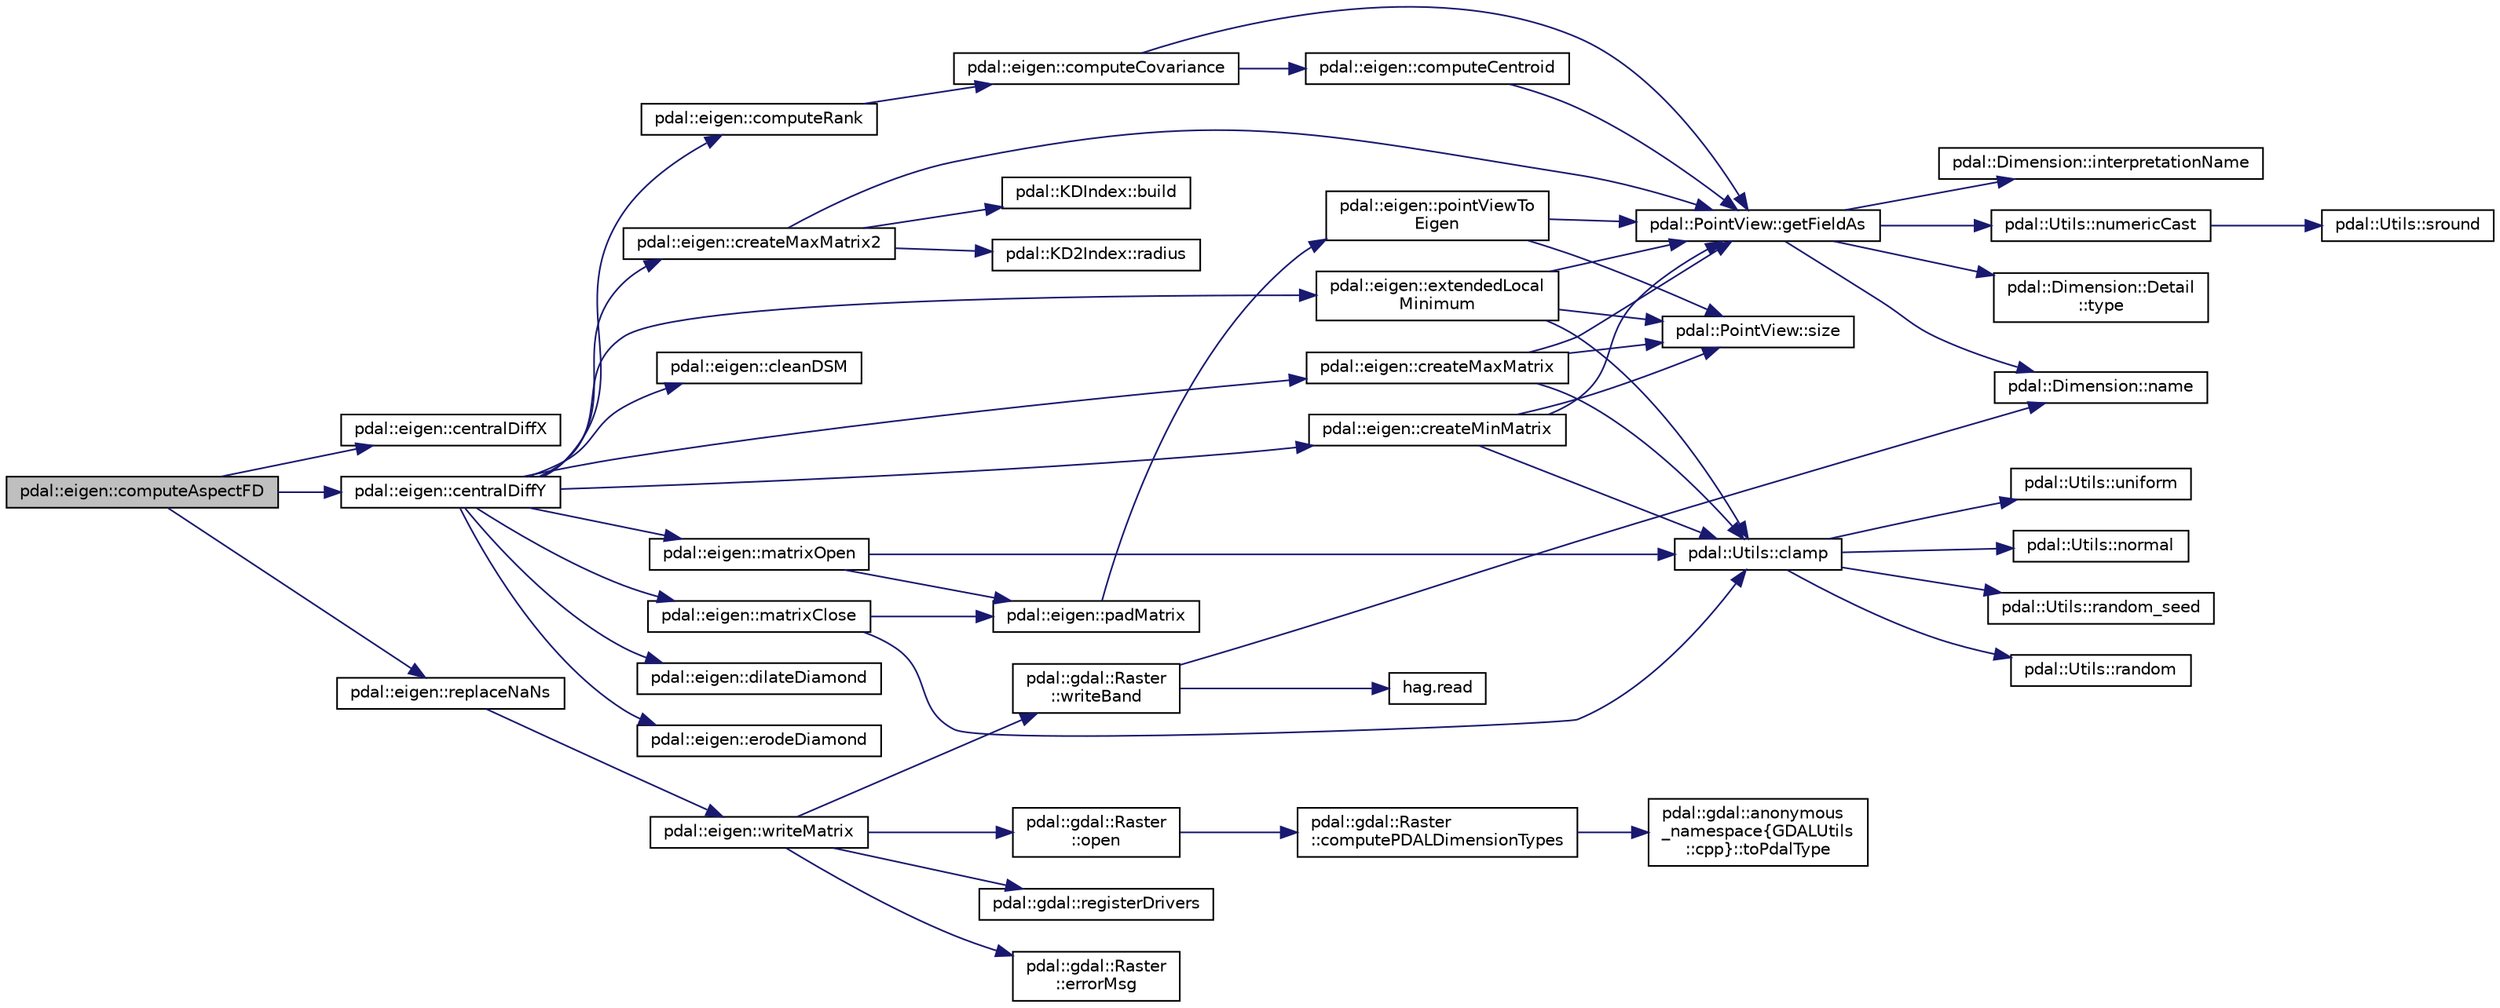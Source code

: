 digraph "pdal::eigen::computeAspectFD"
{
  edge [fontname="Helvetica",fontsize="10",labelfontname="Helvetica",labelfontsize="10"];
  node [fontname="Helvetica",fontsize="10",shape=record];
  rankdir="LR";
  Node1 [label="pdal::eigen::computeAspectFD",height=0.2,width=0.4,color="black", fillcolor="grey75", style="filled", fontcolor="black"];
  Node1 -> Node2 [color="midnightblue",fontsize="10",style="solid",fontname="Helvetica"];
  Node2 [label="pdal::eigen::centralDiffX",height=0.2,width=0.4,color="black", fillcolor="white", style="filled",URL="$namespacepdal_1_1eigen.html#a9d2898f01e56d3058c9288d32754c6c9"];
  Node1 -> Node3 [color="midnightblue",fontsize="10",style="solid",fontname="Helvetica"];
  Node3 [label="pdal::eigen::centralDiffY",height=0.2,width=0.4,color="black", fillcolor="white", style="filled",URL="$namespacepdal_1_1eigen.html#ab66d3e2ad4a22c909e99668dd0ab6f5d"];
  Node3 -> Node4 [color="midnightblue",fontsize="10",style="solid",fontname="Helvetica"];
  Node4 [label="pdal::eigen::cleanDSM",height=0.2,width=0.4,color="black", fillcolor="white", style="filled",URL="$namespacepdal_1_1eigen.html#a32c810bf98284fc6082ccccb3f4eedc5"];
  Node3 -> Node5 [color="midnightblue",fontsize="10",style="solid",fontname="Helvetica"];
  Node5 [label="pdal::eigen::computeRank",height=0.2,width=0.4,color="black", fillcolor="white", style="filled",URL="$namespacepdal_1_1eigen.html#a19247293524a59ec2c829c20fca832f7"];
  Node5 -> Node6 [color="midnightblue",fontsize="10",style="solid",fontname="Helvetica"];
  Node6 [label="pdal::eigen::computeCovariance",height=0.2,width=0.4,color="black", fillcolor="white", style="filled",URL="$namespacepdal_1_1eigen.html#a90d92be03d31009bbd1a4575c766eff0"];
  Node6 -> Node7 [color="midnightblue",fontsize="10",style="solid",fontname="Helvetica"];
  Node7 [label="pdal::eigen::computeCentroid",height=0.2,width=0.4,color="black", fillcolor="white", style="filled",URL="$namespacepdal_1_1eigen.html#a77a9913ed3d09f4d6105909e8ad4a5e5"];
  Node7 -> Node8 [color="midnightblue",fontsize="10",style="solid",fontname="Helvetica"];
  Node8 [label="pdal::PointView::getFieldAs",height=0.2,width=0.4,color="black", fillcolor="white", style="filled",URL="$classpdal_1_1PointView.html#a4c594a6d2a469e594988194ccf125a15"];
  Node8 -> Node9 [color="midnightblue",fontsize="10",style="solid",fontname="Helvetica"];
  Node9 [label="pdal::Dimension::interpretationName",height=0.2,width=0.4,color="black", fillcolor="white", style="filled",URL="$namespacepdal_1_1Dimension.html#acc41232ae1e707d6c928ffb9a56592d3"];
  Node8 -> Node10 [color="midnightblue",fontsize="10",style="solid",fontname="Helvetica"];
  Node10 [label="pdal::Dimension::name",height=0.2,width=0.4,color="black", fillcolor="white", style="filled",URL="$namespacepdal_1_1Dimension.html#af3176b0b7e6b4be000317846cf7c2718"];
  Node8 -> Node11 [color="midnightblue",fontsize="10",style="solid",fontname="Helvetica"];
  Node11 [label="pdal::Utils::numericCast",height=0.2,width=0.4,color="black", fillcolor="white", style="filled",URL="$namespacepdal_1_1Utils.html#a33d614ac71aa03aaa5c10a242c4d14ac"];
  Node11 -> Node12 [color="midnightblue",fontsize="10",style="solid",fontname="Helvetica"];
  Node12 [label="pdal::Utils::sround",height=0.2,width=0.4,color="black", fillcolor="white", style="filled",URL="$namespacepdal_1_1Utils.html#a06833597f1fc4287966cfa0867128e59"];
  Node8 -> Node13 [color="midnightblue",fontsize="10",style="solid",fontname="Helvetica"];
  Node13 [label="pdal::Dimension::Detail\l::type",height=0.2,width=0.4,color="black", fillcolor="white", style="filled",URL="$classpdal_1_1Dimension_1_1Detail.html#adf5961976b7fce3d90a0dddd50519a7c"];
  Node6 -> Node8 [color="midnightblue",fontsize="10",style="solid",fontname="Helvetica"];
  Node3 -> Node14 [color="midnightblue",fontsize="10",style="solid",fontname="Helvetica"];
  Node14 [label="pdal::eigen::createMaxMatrix",height=0.2,width=0.4,color="black", fillcolor="white", style="filled",URL="$namespacepdal_1_1eigen.html#a9eb56b77a9f1daac90fe69149299e901"];
  Node14 -> Node15 [color="midnightblue",fontsize="10",style="solid",fontname="Helvetica"];
  Node15 [label="pdal::PointView::size",height=0.2,width=0.4,color="black", fillcolor="white", style="filled",URL="$classpdal_1_1PointView.html#a4c2fba9b5d7a61f19a558bb08405555d"];
  Node14 -> Node8 [color="midnightblue",fontsize="10",style="solid",fontname="Helvetica"];
  Node14 -> Node16 [color="midnightblue",fontsize="10",style="solid",fontname="Helvetica"];
  Node16 [label="pdal::Utils::clamp",height=0.2,width=0.4,color="black", fillcolor="white", style="filled",URL="$namespacepdal_1_1Utils.html#af9895f466e24147ed204408cc271579d",tooltip="Clamp value to given bounds. "];
  Node16 -> Node17 [color="midnightblue",fontsize="10",style="solid",fontname="Helvetica"];
  Node17 [label="pdal::Utils::random_seed",height=0.2,width=0.4,color="black", fillcolor="white", style="filled",URL="$namespacepdal_1_1Utils.html#ad02787dce6b6f45473604bc9fe7e9c10"];
  Node16 -> Node18 [color="midnightblue",fontsize="10",style="solid",fontname="Helvetica"];
  Node18 [label="pdal::Utils::random",height=0.2,width=0.4,color="black", fillcolor="white", style="filled",URL="$namespacepdal_1_1Utils.html#ae307965bf4f08edcc45fbe8599c0eddc"];
  Node16 -> Node19 [color="midnightblue",fontsize="10",style="solid",fontname="Helvetica"];
  Node19 [label="pdal::Utils::uniform",height=0.2,width=0.4,color="black", fillcolor="white", style="filled",URL="$namespacepdal_1_1Utils.html#ae21c6270b839374408725a65e3dcd4b1"];
  Node16 -> Node20 [color="midnightblue",fontsize="10",style="solid",fontname="Helvetica"];
  Node20 [label="pdal::Utils::normal",height=0.2,width=0.4,color="black", fillcolor="white", style="filled",URL="$namespacepdal_1_1Utils.html#a811546a69a0e444b3060f63ae4a797c7"];
  Node3 -> Node21 [color="midnightblue",fontsize="10",style="solid",fontname="Helvetica"];
  Node21 [label="pdal::eigen::createMaxMatrix2",height=0.2,width=0.4,color="black", fillcolor="white", style="filled",URL="$namespacepdal_1_1eigen.html#a07e6e0633883fbc9b7c33e7dbaa29b10"];
  Node21 -> Node22 [color="midnightblue",fontsize="10",style="solid",fontname="Helvetica"];
  Node22 [label="pdal::KDIndex::build",height=0.2,width=0.4,color="black", fillcolor="white", style="filled",URL="$classpdal_1_1KDIndex.html#ad179eda54c39330a0e06ec2bebee9c26"];
  Node21 -> Node23 [color="midnightblue",fontsize="10",style="solid",fontname="Helvetica"];
  Node23 [label="pdal::KD2Index::radius",height=0.2,width=0.4,color="black", fillcolor="white", style="filled",URL="$classpdal_1_1KD2Index.html#a2edc070bb35fc19188076794b7d742e0"];
  Node21 -> Node8 [color="midnightblue",fontsize="10",style="solid",fontname="Helvetica"];
  Node3 -> Node24 [color="midnightblue",fontsize="10",style="solid",fontname="Helvetica"];
  Node24 [label="pdal::eigen::createMinMatrix",height=0.2,width=0.4,color="black", fillcolor="white", style="filled",URL="$namespacepdal_1_1eigen.html#aa987b7cbf37504e39491b728eb906da3"];
  Node24 -> Node15 [color="midnightblue",fontsize="10",style="solid",fontname="Helvetica"];
  Node24 -> Node8 [color="midnightblue",fontsize="10",style="solid",fontname="Helvetica"];
  Node24 -> Node16 [color="midnightblue",fontsize="10",style="solid",fontname="Helvetica"];
  Node3 -> Node25 [color="midnightblue",fontsize="10",style="solid",fontname="Helvetica"];
  Node25 [label="pdal::eigen::dilateDiamond",height=0.2,width=0.4,color="black", fillcolor="white", style="filled",URL="$namespacepdal_1_1eigen.html#a0d6815d7fd34883bed5d5161281f2f90"];
  Node3 -> Node26 [color="midnightblue",fontsize="10",style="solid",fontname="Helvetica"];
  Node26 [label="pdal::eigen::erodeDiamond",height=0.2,width=0.4,color="black", fillcolor="white", style="filled",URL="$namespacepdal_1_1eigen.html#a78a0eed5d6753db18fc57da7ce6c2661"];
  Node3 -> Node27 [color="midnightblue",fontsize="10",style="solid",fontname="Helvetica"];
  Node27 [label="pdal::eigen::extendedLocal\lMinimum",height=0.2,width=0.4,color="black", fillcolor="white", style="filled",URL="$namespacepdal_1_1eigen.html#a06de07ba3b8cc9060e3a34d6e3d234d8"];
  Node27 -> Node15 [color="midnightblue",fontsize="10",style="solid",fontname="Helvetica"];
  Node27 -> Node8 [color="midnightblue",fontsize="10",style="solid",fontname="Helvetica"];
  Node27 -> Node16 [color="midnightblue",fontsize="10",style="solid",fontname="Helvetica"];
  Node3 -> Node28 [color="midnightblue",fontsize="10",style="solid",fontname="Helvetica"];
  Node28 [label="pdal::eigen::matrixClose",height=0.2,width=0.4,color="black", fillcolor="white", style="filled",URL="$namespacepdal_1_1eigen.html#ade2a0efe83a67d121acebd437c4cef8e"];
  Node28 -> Node29 [color="midnightblue",fontsize="10",style="solid",fontname="Helvetica"];
  Node29 [label="pdal::eigen::padMatrix",height=0.2,width=0.4,color="black", fillcolor="white", style="filled",URL="$namespacepdal_1_1eigen.html#a4aae1c885fc7ff09ed79b410d0021957"];
  Node29 -> Node30 [color="midnightblue",fontsize="10",style="solid",fontname="Helvetica"];
  Node30 [label="pdal::eigen::pointViewTo\lEigen",height=0.2,width=0.4,color="black", fillcolor="white", style="filled",URL="$namespacepdal_1_1eigen.html#a8cca9caad55d997fe9e961272c2cea8c"];
  Node30 -> Node15 [color="midnightblue",fontsize="10",style="solid",fontname="Helvetica"];
  Node30 -> Node8 [color="midnightblue",fontsize="10",style="solid",fontname="Helvetica"];
  Node28 -> Node16 [color="midnightblue",fontsize="10",style="solid",fontname="Helvetica"];
  Node3 -> Node31 [color="midnightblue",fontsize="10",style="solid",fontname="Helvetica"];
  Node31 [label="pdal::eigen::matrixOpen",height=0.2,width=0.4,color="black", fillcolor="white", style="filled",URL="$namespacepdal_1_1eigen.html#a91aec584e0fc953b3d9309d76efad840"];
  Node31 -> Node29 [color="midnightblue",fontsize="10",style="solid",fontname="Helvetica"];
  Node31 -> Node16 [color="midnightblue",fontsize="10",style="solid",fontname="Helvetica"];
  Node1 -> Node32 [color="midnightblue",fontsize="10",style="solid",fontname="Helvetica"];
  Node32 [label="pdal::eigen::replaceNaNs",height=0.2,width=0.4,color="black", fillcolor="white", style="filled",URL="$namespacepdal_1_1eigen.html#a35788c656b7df1abc230e9f5dee0b27e"];
  Node32 -> Node33 [color="midnightblue",fontsize="10",style="solid",fontname="Helvetica"];
  Node33 [label="pdal::eigen::writeMatrix",height=0.2,width=0.4,color="black", fillcolor="white", style="filled",URL="$namespacepdal_1_1eigen.html#a8c61c44faa1808c232cad3aaa7076761"];
  Node33 -> Node34 [color="midnightblue",fontsize="10",style="solid",fontname="Helvetica"];
  Node34 [label="pdal::gdal::registerDrivers",height=0.2,width=0.4,color="black", fillcolor="white", style="filled",URL="$namespacepdal_1_1gdal.html#a35a1ae3b5fe64517230477135fae8569"];
  Node33 -> Node35 [color="midnightblue",fontsize="10",style="solid",fontname="Helvetica"];
  Node35 [label="pdal::gdal::Raster\l::open",height=0.2,width=0.4,color="black", fillcolor="white", style="filled",URL="$classpdal_1_1gdal_1_1Raster.html#a786f113aff9d7035013ecb452453c63f"];
  Node35 -> Node36 [color="midnightblue",fontsize="10",style="solid",fontname="Helvetica"];
  Node36 [label="pdal::gdal::Raster\l::computePDALDimensionTypes",height=0.2,width=0.4,color="black", fillcolor="white", style="filled",URL="$classpdal_1_1gdal_1_1Raster.html#a579b7ee19bb782f215ae7ed2bc9227ff"];
  Node36 -> Node37 [color="midnightblue",fontsize="10",style="solid",fontname="Helvetica"];
  Node37 [label="pdal::gdal::anonymous\l_namespace\{GDALUtils\l::cpp\}::toPdalType",height=0.2,width=0.4,color="black", fillcolor="white", style="filled",URL="$namespacepdal_1_1gdal_1_1anonymous__namespace_02GDALUtils_8cpp_03.html#a5cd4d24a0e9cb19eb9dda7d3c3278a3d"];
  Node33 -> Node38 [color="midnightblue",fontsize="10",style="solid",fontname="Helvetica"];
  Node38 [label="pdal::gdal::Raster\l::errorMsg",height=0.2,width=0.4,color="black", fillcolor="white", style="filled",URL="$classpdal_1_1gdal_1_1Raster.html#aa820961f31df413b678c1dd0c5ccb809"];
  Node33 -> Node39 [color="midnightblue",fontsize="10",style="solid",fontname="Helvetica"];
  Node39 [label="pdal::gdal::Raster\l::writeBand",height=0.2,width=0.4,color="black", fillcolor="white", style="filled",URL="$classpdal_1_1gdal_1_1Raster.html#aa335710203c5b336425570370669355c"];
  Node39 -> Node10 [color="midnightblue",fontsize="10",style="solid",fontname="Helvetica"];
  Node39 -> Node40 [color="midnightblue",fontsize="10",style="solid",fontname="Helvetica"];
  Node40 [label="hag.read",height=0.2,width=0.4,color="black", fillcolor="white", style="filled",URL="$namespacehag.html#acad63bbd5fdda01bf56ff6aae70a0192"];
}

